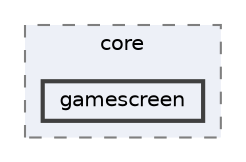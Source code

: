digraph "techstorm/core/gamescreen"
{
 // LATEX_PDF_SIZE
  bgcolor="transparent";
  edge [fontname=Helvetica,fontsize=10,labelfontname=Helvetica,labelfontsize=10];
  node [fontname=Helvetica,fontsize=10,shape=box,height=0.2,width=0.4];
  compound=true
  subgraph clusterdir_cf837ce2acd7da7bca021b6616dd34cf {
    graph [ bgcolor="#edf0f7", pencolor="grey50", label="core", fontname=Helvetica,fontsize=10 style="filled,dashed", URL="dir_cf837ce2acd7da7bca021b6616dd34cf.html",tooltip=""]
  dir_2c8b696f3aa1392deac81f78c6181a24 [label="gamescreen", fillcolor="#edf0f7", color="grey25", style="filled,bold", URL="dir_2c8b696f3aa1392deac81f78c6181a24.html",tooltip=""];
  }
}
